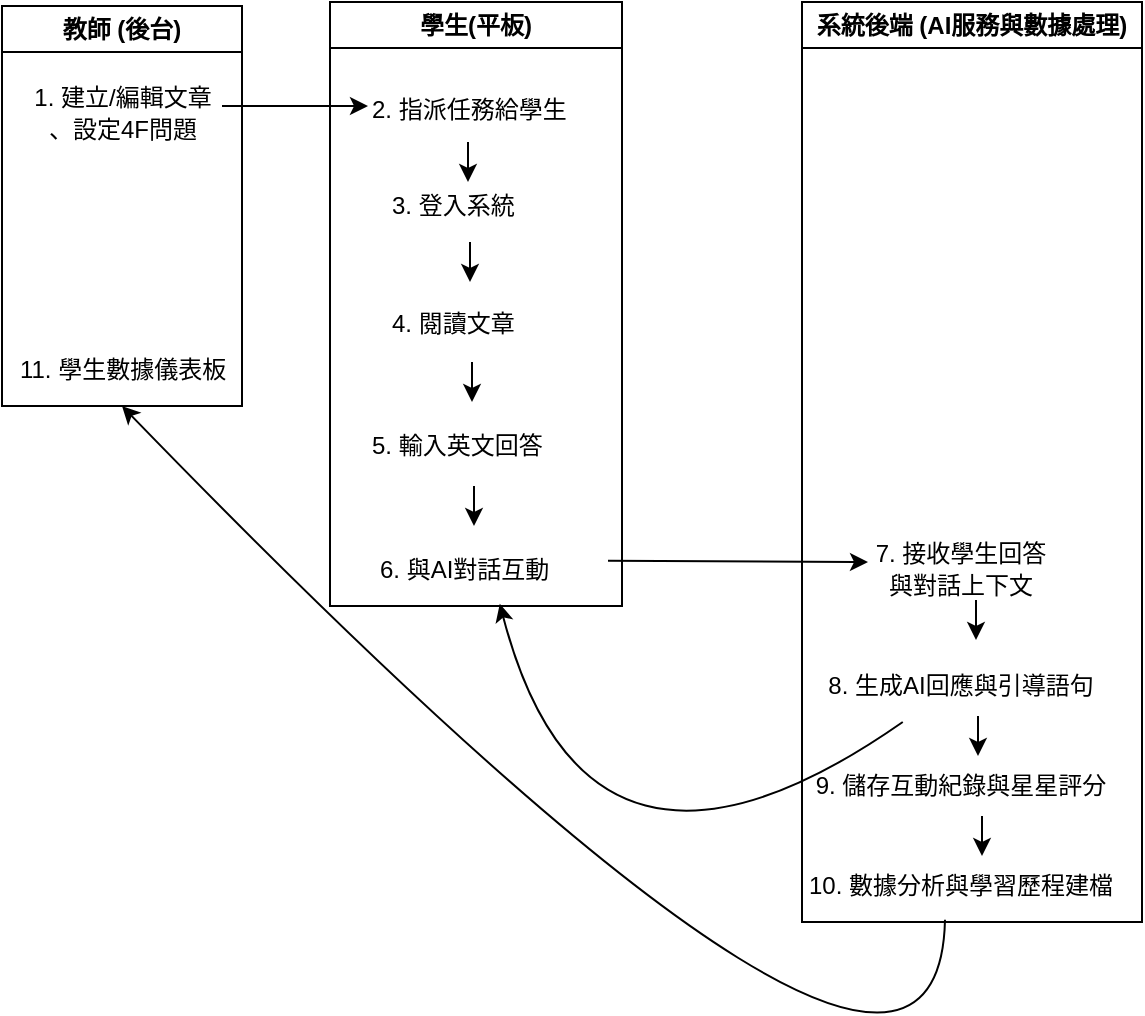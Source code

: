<mxfile version="27.1.1">
  <diagram name="Page-1" id="e7e014a7-5840-1c2e-5031-d8a46d1fe8dd">
    <mxGraphModel dx="925" dy="545" grid="1" gridSize="10" guides="1" tooltips="1" connect="1" arrows="1" fold="1" page="1" pageScale="1" pageWidth="1169" pageHeight="826" background="none" math="0" shadow="0">
      <root>
        <mxCell id="0" />
        <mxCell id="1" parent="0" />
        <mxCell id="ONtBdwJ50-OyAQ2Jtk-u-54" value="教師 (後台)" style="swimlane;whiteSpace=wrap;html=1;" vertex="1" parent="1">
          <mxGeometry x="120" y="60" width="120" height="200" as="geometry" />
        </mxCell>
        <mxCell id="ONtBdwJ50-OyAQ2Jtk-u-57" value="&lt;div style=&quot;line-height: 60%;&quot;&gt;&lt;span style=&quot;font-size: 12px; font-weight: 400; line-height: 60%;&quot;&gt;1. 建立/編輯文章&lt;/span&gt;&lt;div&gt;&lt;span style=&quot;font-size: 12px; font-weight: 400; line-height: 60%;&quot;&gt;、設定4F問題&lt;/span&gt;&lt;/div&gt;&lt;/div&gt;" style="text;strokeColor=none;fillColor=none;html=1;fontSize=24;fontStyle=1;verticalAlign=middle;align=center;" vertex="1" parent="ONtBdwJ50-OyAQ2Jtk-u-54">
          <mxGeometry x="10" y="30" width="100" height="40" as="geometry" />
        </mxCell>
        <mxCell id="ONtBdwJ50-OyAQ2Jtk-u-69" value="&lt;div style=&quot;line-height: 60%;&quot;&gt;&lt;span style=&quot;font-size: 12px; font-weight: 400;&quot;&gt;11. 學生數據儀表板&lt;/span&gt;&lt;/div&gt;" style="text;strokeColor=none;fillColor=none;html=1;fontSize=24;fontStyle=1;verticalAlign=middle;align=center;" vertex="1" parent="ONtBdwJ50-OyAQ2Jtk-u-54">
          <mxGeometry x="10" y="160" width="100" height="40" as="geometry" />
        </mxCell>
        <mxCell id="ONtBdwJ50-OyAQ2Jtk-u-55" value="學生(平板)" style="swimlane;whiteSpace=wrap;html=1;" vertex="1" parent="1">
          <mxGeometry x="284" y="58" width="146" height="302" as="geometry" />
        </mxCell>
        <mxCell id="ONtBdwJ50-OyAQ2Jtk-u-58" value="&lt;div style=&quot;line-height: 60%;&quot;&gt;&lt;span style=&quot;font-size: 12px; font-weight: 400;&quot;&gt;2. 指派任務給學生&lt;/span&gt;&lt;/div&gt;" style="text;strokeColor=none;fillColor=none;html=1;fontSize=24;fontStyle=1;verticalAlign=middle;align=left;" vertex="1" parent="ONtBdwJ50-OyAQ2Jtk-u-55">
          <mxGeometry x="19" y="32" width="100" height="40" as="geometry" />
        </mxCell>
        <mxCell id="ONtBdwJ50-OyAQ2Jtk-u-59" value="&lt;div style=&quot;line-height: 60%;&quot;&gt;&lt;span style=&quot;font-size: 12px; font-weight: 400;&quot;&gt;3. 登入系統&lt;/span&gt;&lt;/div&gt;" style="text;strokeColor=none;fillColor=none;html=1;fontSize=24;fontStyle=1;verticalAlign=middle;align=left;" vertex="1" parent="ONtBdwJ50-OyAQ2Jtk-u-55">
          <mxGeometry x="29" y="80" width="100" height="40" as="geometry" />
        </mxCell>
        <mxCell id="ONtBdwJ50-OyAQ2Jtk-u-60" value="&lt;div style=&quot;line-height: 60%;&quot;&gt;&lt;span style=&quot;font-size: 12px; font-weight: 400;&quot;&gt;4. 閱讀文章&lt;/span&gt;&lt;/div&gt;" style="text;strokeColor=none;fillColor=none;html=1;fontSize=24;fontStyle=1;verticalAlign=middle;align=left;" vertex="1" parent="ONtBdwJ50-OyAQ2Jtk-u-55">
          <mxGeometry x="29" y="139" width="100" height="40" as="geometry" />
        </mxCell>
        <mxCell id="ONtBdwJ50-OyAQ2Jtk-u-65" value="&lt;div style=&quot;line-height: 60%;&quot;&gt;&lt;span style=&quot;font-size: 12px; font-weight: 400;&quot;&gt;5. 輸入英文回答&lt;/span&gt;&lt;/div&gt;" style="text;strokeColor=none;fillColor=none;html=1;fontSize=24;fontStyle=1;verticalAlign=middle;align=left;" vertex="1" parent="ONtBdwJ50-OyAQ2Jtk-u-55">
          <mxGeometry x="19" y="200" width="100" height="40" as="geometry" />
        </mxCell>
        <mxCell id="ONtBdwJ50-OyAQ2Jtk-u-61" value="&lt;div style=&quot;line-height: 60%;&quot;&gt;&lt;span style=&quot;font-size: 12px; font-weight: 400;&quot;&gt;6. 與AI對話互動&lt;/span&gt;&lt;/div&gt;" style="text;strokeColor=none;fillColor=none;html=1;fontSize=24;fontStyle=1;verticalAlign=middle;align=left;" vertex="1" parent="ONtBdwJ50-OyAQ2Jtk-u-55">
          <mxGeometry x="23" y="262" width="100" height="40" as="geometry" />
        </mxCell>
        <mxCell id="ONtBdwJ50-OyAQ2Jtk-u-71" value="" style="endArrow=classic;html=1;rounded=0;exitX=0.5;exitY=1;exitDx=0;exitDy=0;entryX=0.4;entryY=0.25;entryDx=0;entryDy=0;entryPerimeter=0;" edge="1" parent="ONtBdwJ50-OyAQ2Jtk-u-55" target="ONtBdwJ50-OyAQ2Jtk-u-59">
          <mxGeometry width="50" height="50" relative="1" as="geometry">
            <mxPoint x="69" y="70" as="sourcePoint" />
            <mxPoint x="349" y="70" as="targetPoint" />
          </mxGeometry>
        </mxCell>
        <mxCell id="ONtBdwJ50-OyAQ2Jtk-u-72" value="" style="endArrow=classic;html=1;rounded=0;exitX=0.25;exitY=1;exitDx=0;exitDy=0;" edge="1" parent="ONtBdwJ50-OyAQ2Jtk-u-55">
          <mxGeometry width="50" height="50" relative="1" as="geometry">
            <mxPoint x="70" y="120" as="sourcePoint" />
            <mxPoint x="70" y="140" as="targetPoint" />
          </mxGeometry>
        </mxCell>
        <mxCell id="ONtBdwJ50-OyAQ2Jtk-u-79" value="" style="endArrow=classic;html=1;rounded=0;exitX=1;exitY=0.5;exitDx=0;exitDy=0;" edge="1" parent="ONtBdwJ50-OyAQ2Jtk-u-55">
          <mxGeometry width="50" height="50" relative="1" as="geometry">
            <mxPoint x="139" y="279.41" as="sourcePoint" />
            <mxPoint x="269" y="280" as="targetPoint" />
          </mxGeometry>
        </mxCell>
        <mxCell id="ONtBdwJ50-OyAQ2Jtk-u-56" value="系統後端 (AI服務與數據處理)   " style="swimlane;whiteSpace=wrap;html=1;" vertex="1" parent="1">
          <mxGeometry x="520" y="58" width="170" height="460" as="geometry" />
        </mxCell>
        <mxCell id="ONtBdwJ50-OyAQ2Jtk-u-62" value="&lt;div style=&quot;line-height: 60%;&quot;&gt;&lt;div&gt;&lt;span style=&quot;font-size: 12px; font-weight: 400; line-height: 60%;&quot;&gt;7. 接收學生回答&lt;/span&gt;&lt;/div&gt;&lt;div&gt;&lt;span style=&quot;font-size: 12px; font-weight: 400; line-height: 60%;&quot;&gt;與對話上下文&lt;/span&gt;&lt;/div&gt;&lt;/div&gt;" style="text;strokeColor=none;fillColor=none;html=1;fontSize=24;fontStyle=1;verticalAlign=middle;align=center;" vertex="1" parent="ONtBdwJ50-OyAQ2Jtk-u-56">
          <mxGeometry x="29" y="260" width="100" height="40" as="geometry" />
        </mxCell>
        <mxCell id="ONtBdwJ50-OyAQ2Jtk-u-68" value="&lt;div style=&quot;line-height: 60%;&quot;&gt;&lt;span style=&quot;font-size: 12px; font-weight: 400;&quot;&gt;10. 數據分析與學習歷程建檔&lt;/span&gt;&lt;/div&gt;" style="text;strokeColor=none;fillColor=none;html=1;fontSize=24;fontStyle=1;verticalAlign=middle;align=center;" vertex="1" parent="ONtBdwJ50-OyAQ2Jtk-u-56">
          <mxGeometry x="29" y="420" width="100" height="40" as="geometry" />
        </mxCell>
        <mxCell id="ONtBdwJ50-OyAQ2Jtk-u-64" value="&lt;div style=&quot;line-height: 60%;&quot;&gt;&lt;span style=&quot;font-size: 12px; font-weight: 400;&quot;&gt;9. 儲存互動紀錄與星星評分&lt;/span&gt;&lt;/div&gt;" style="text;strokeColor=none;fillColor=none;html=1;fontSize=24;fontStyle=1;verticalAlign=middle;align=center;" vertex="1" parent="ONtBdwJ50-OyAQ2Jtk-u-56">
          <mxGeometry x="29" y="370" width="100" height="40" as="geometry" />
        </mxCell>
        <mxCell id="ONtBdwJ50-OyAQ2Jtk-u-63" value="&lt;div style=&quot;line-height: 60%;&quot;&gt;&lt;span style=&quot;font-size: 12px; font-weight: 400;&quot;&gt;8. 生成AI回應與引導語句&lt;/span&gt;&lt;/div&gt;" style="text;strokeColor=none;fillColor=none;html=1;fontSize=24;fontStyle=1;verticalAlign=middle;align=center;" vertex="1" parent="ONtBdwJ50-OyAQ2Jtk-u-56">
          <mxGeometry x="29" y="320" width="100" height="40" as="geometry" />
        </mxCell>
        <mxCell id="ONtBdwJ50-OyAQ2Jtk-u-70" value="" style="endArrow=classic;html=1;rounded=0;exitX=1;exitY=0.5;exitDx=0;exitDy=0;entryX=0;entryY=0.5;entryDx=0;entryDy=0;" edge="1" parent="1" source="ONtBdwJ50-OyAQ2Jtk-u-57" target="ONtBdwJ50-OyAQ2Jtk-u-58">
          <mxGeometry width="50" height="50" relative="1" as="geometry">
            <mxPoint x="490" y="190" as="sourcePoint" />
            <mxPoint x="540" y="140" as="targetPoint" />
          </mxGeometry>
        </mxCell>
        <mxCell id="ONtBdwJ50-OyAQ2Jtk-u-74" value="" style="endArrow=classic;html=1;rounded=0;exitX=0.5;exitY=1;exitDx=0;exitDy=0;entryX=0.4;entryY=0.25;entryDx=0;entryDy=0;entryPerimeter=0;" edge="1" parent="1">
          <mxGeometry width="50" height="50" relative="1" as="geometry">
            <mxPoint x="355" y="238" as="sourcePoint" />
            <mxPoint x="355" y="258" as="targetPoint" />
          </mxGeometry>
        </mxCell>
        <mxCell id="ONtBdwJ50-OyAQ2Jtk-u-76" value="" style="endArrow=classic;html=1;rounded=0;exitX=0.25;exitY=1;exitDx=0;exitDy=0;" edge="1" parent="1">
          <mxGeometry width="50" height="50" relative="1" as="geometry">
            <mxPoint x="356" y="300" as="sourcePoint" />
            <mxPoint x="356" y="320" as="targetPoint" />
          </mxGeometry>
        </mxCell>
        <mxCell id="ONtBdwJ50-OyAQ2Jtk-u-77" value="" style="endArrow=classic;html=1;rounded=0;exitX=0.25;exitY=1;exitDx=0;exitDy=0;" edge="1" parent="1">
          <mxGeometry width="50" height="50" relative="1" as="geometry">
            <mxPoint x="607" y="357" as="sourcePoint" />
            <mxPoint x="607" y="377" as="targetPoint" />
          </mxGeometry>
        </mxCell>
        <mxCell id="ONtBdwJ50-OyAQ2Jtk-u-78" value="" style="endArrow=classic;html=1;rounded=0;exitX=0.25;exitY=1;exitDx=0;exitDy=0;" edge="1" parent="1">
          <mxGeometry width="50" height="50" relative="1" as="geometry">
            <mxPoint x="608" y="415" as="sourcePoint" />
            <mxPoint x="608" y="435" as="targetPoint" />
          </mxGeometry>
        </mxCell>
        <mxCell id="ONtBdwJ50-OyAQ2Jtk-u-80" value="" style="endArrow=classic;html=1;rounded=0;exitX=0.25;exitY=1;exitDx=0;exitDy=0;" edge="1" parent="1">
          <mxGeometry width="50" height="50" relative="1" as="geometry">
            <mxPoint x="610" y="465" as="sourcePoint" />
            <mxPoint x="610" y="485" as="targetPoint" />
          </mxGeometry>
        </mxCell>
        <mxCell id="ONtBdwJ50-OyAQ2Jtk-u-81" value="" style="curved=1;endArrow=classic;html=1;rounded=0;entryX=0.619;entryY=0.973;entryDx=0;entryDy=0;entryPerimeter=0;" edge="1" parent="1" source="ONtBdwJ50-OyAQ2Jtk-u-63" target="ONtBdwJ50-OyAQ2Jtk-u-61">
          <mxGeometry width="50" height="50" relative="1" as="geometry">
            <mxPoint x="413" y="578" as="sourcePoint" />
            <mxPoint x="463" y="528" as="targetPoint" />
            <Array as="points">
              <mxPoint x="413" y="528" />
            </Array>
          </mxGeometry>
        </mxCell>
        <mxCell id="ONtBdwJ50-OyAQ2Jtk-u-82" value="" style="curved=1;endArrow=classic;html=1;rounded=0;entryX=0.5;entryY=1;entryDx=0;entryDy=0;exitX=0.425;exitY=0.973;exitDx=0;exitDy=0;exitPerimeter=0;" edge="1" parent="1" source="ONtBdwJ50-OyAQ2Jtk-u-68" target="ONtBdwJ50-OyAQ2Jtk-u-69">
          <mxGeometry width="50" height="50" relative="1" as="geometry">
            <mxPoint x="774" y="571" as="sourcePoint" />
            <mxPoint x="570" y="510" as="targetPoint" />
            <Array as="points">
              <mxPoint x="588" y="681" />
            </Array>
          </mxGeometry>
        </mxCell>
      </root>
    </mxGraphModel>
  </diagram>
</mxfile>
